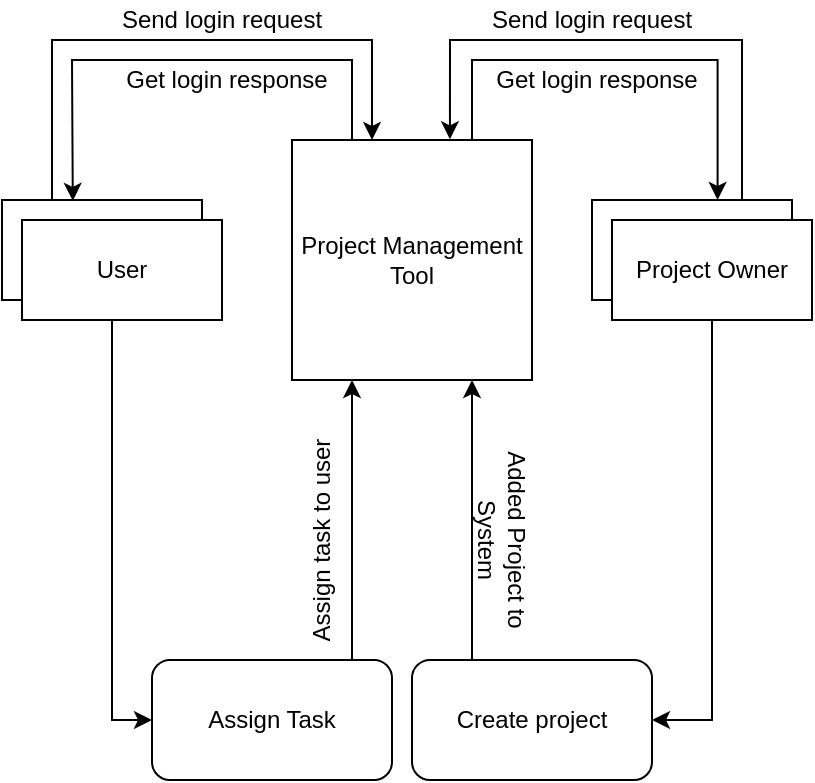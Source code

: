 <mxfile version="21.7.5" type="device">
  <diagram name="Page-1" id="RZIPt8WIMP1STOJP-Mgb">
    <mxGraphModel dx="1170" dy="570" grid="1" gridSize="10" guides="1" tooltips="1" connect="1" arrows="1" fold="1" page="1" pageScale="1" pageWidth="850" pageHeight="1100" math="0" shadow="0">
      <root>
        <mxCell id="0" />
        <mxCell id="1" parent="0" />
        <mxCell id="fyfw7ZddHfu_SSdBTkm7-2" value="Assign Task" style="rounded=1;whiteSpace=wrap;html=1;" vertex="1" parent="1">
          <mxGeometry x="500" y="750" width="120" height="60" as="geometry" />
        </mxCell>
        <mxCell id="fyfw7ZddHfu_SSdBTkm7-23" style="edgeStyle=orthogonalEdgeStyle;rounded=0;orthogonalLoop=1;jettySize=auto;html=1;exitX=0.25;exitY=0;exitDx=0;exitDy=0;entryX=0.75;entryY=1;entryDx=0;entryDy=0;" edge="1" parent="1" source="fyfw7ZddHfu_SSdBTkm7-5" target="fyfw7ZddHfu_SSdBTkm7-12">
          <mxGeometry relative="1" as="geometry" />
        </mxCell>
        <mxCell id="fyfw7ZddHfu_SSdBTkm7-25" style="edgeStyle=orthogonalEdgeStyle;rounded=0;orthogonalLoop=1;jettySize=auto;html=1;exitX=0.25;exitY=0;exitDx=0;exitDy=0;entryX=0.75;entryY=1;entryDx=0;entryDy=0;" edge="1" parent="1">
          <mxGeometry relative="1" as="geometry">
            <mxPoint x="600" y="750" as="sourcePoint" />
            <mxPoint x="600" y="610" as="targetPoint" />
          </mxGeometry>
        </mxCell>
        <mxCell id="fyfw7ZddHfu_SSdBTkm7-5" value="Create project" style="rounded=1;whiteSpace=wrap;html=1;" vertex="1" parent="1">
          <mxGeometry x="630" y="750" width="120" height="60" as="geometry" />
        </mxCell>
        <mxCell id="fyfw7ZddHfu_SSdBTkm7-4" value="" style="endArrow=classic;html=1;rounded=0;exitX=0.25;exitY=0;exitDx=0;exitDy=0;" edge="1" parent="1" source="fyfw7ZddHfu_SSdBTkm7-6">
          <mxGeometry width="50" height="50" relative="1" as="geometry">
            <mxPoint x="470" y="560" as="sourcePoint" />
            <mxPoint x="610" y="490" as="targetPoint" />
            <Array as="points">
              <mxPoint x="450" y="440" />
              <mxPoint x="610" y="440" />
            </Array>
          </mxGeometry>
        </mxCell>
        <mxCell id="fyfw7ZddHfu_SSdBTkm7-16" value="" style="endArrow=none;html=1;rounded=0;exitX=0.354;exitY=0.009;exitDx=0;exitDy=0;exitPerimeter=0;entryX=0.25;entryY=0;entryDx=0;entryDy=0;startArrow=classic;startFill=1;endFill=0;" edge="1" parent="1" source="fyfw7ZddHfu_SSdBTkm7-6" target="fyfw7ZddHfu_SSdBTkm7-12">
          <mxGeometry width="50" height="50" relative="1" as="geometry">
            <mxPoint x="460" y="530" as="sourcePoint" />
            <mxPoint x="620" y="500" as="targetPoint" />
            <Array as="points">
              <mxPoint x="460" y="450" />
              <mxPoint x="600" y="450" />
            </Array>
          </mxGeometry>
        </mxCell>
        <mxCell id="fyfw7ZddHfu_SSdBTkm7-6" value="" style="html=1;dashed=0;whiteSpace=wrap;" vertex="1" parent="1">
          <mxGeometry x="425" y="520" width="100" height="50" as="geometry" />
        </mxCell>
        <mxCell id="fyfw7ZddHfu_SSdBTkm7-10" value="" style="html=1;dashed=0;whiteSpace=wrap;" vertex="1" parent="1">
          <mxGeometry x="720" y="520" width="100" height="50" as="geometry" />
        </mxCell>
        <mxCell id="fyfw7ZddHfu_SSdBTkm7-24" style="edgeStyle=orthogonalEdgeStyle;rounded=0;orthogonalLoop=1;jettySize=auto;html=1;entryX=0;entryY=0.5;entryDx=0;entryDy=0;" edge="1" parent="1" source="fyfw7ZddHfu_SSdBTkm7-7" target="fyfw7ZddHfu_SSdBTkm7-2">
          <mxGeometry relative="1" as="geometry">
            <Array as="points">
              <mxPoint x="480" y="780" />
            </Array>
          </mxGeometry>
        </mxCell>
        <mxCell id="fyfw7ZddHfu_SSdBTkm7-7" value="User" style="html=1;dashed=0;whiteSpace=wrap;" vertex="1" parent="1">
          <mxGeometry x="435" y="530" width="100" height="50" as="geometry" />
        </mxCell>
        <mxCell id="fyfw7ZddHfu_SSdBTkm7-12" value="Project Management Tool" style="html=1;dashed=0;whiteSpace=wrap;" vertex="1" parent="1">
          <mxGeometry x="570" y="490" width="120" height="120" as="geometry" />
        </mxCell>
        <mxCell id="fyfw7ZddHfu_SSdBTkm7-14" style="edgeStyle=orthogonalEdgeStyle;rounded=0;orthogonalLoop=1;jettySize=auto;html=1;entryX=0.658;entryY=-0.003;entryDx=0;entryDy=0;entryPerimeter=0;exitX=0.75;exitY=0;exitDx=0;exitDy=0;" edge="1" parent="1" source="fyfw7ZddHfu_SSdBTkm7-10" target="fyfw7ZddHfu_SSdBTkm7-12">
          <mxGeometry relative="1" as="geometry">
            <Array as="points">
              <mxPoint x="795" y="440" />
              <mxPoint x="649" y="440" />
            </Array>
          </mxGeometry>
        </mxCell>
        <mxCell id="fyfw7ZddHfu_SSdBTkm7-15" style="edgeStyle=orthogonalEdgeStyle;rounded=0;orthogonalLoop=1;jettySize=auto;html=1;entryX=0.658;entryY=-0.003;entryDx=0;entryDy=0;entryPerimeter=0;exitX=0.628;exitY=0;exitDx=0;exitDy=0;exitPerimeter=0;startArrow=classic;startFill=1;endArrow=none;endFill=0;" edge="1" parent="1" source="fyfw7ZddHfu_SSdBTkm7-10">
          <mxGeometry relative="1" as="geometry">
            <mxPoint x="806" y="520" as="sourcePoint" />
            <mxPoint x="660" y="490" as="targetPoint" />
            <Array as="points">
              <mxPoint x="783" y="450" />
              <mxPoint x="660" y="450" />
            </Array>
          </mxGeometry>
        </mxCell>
        <mxCell id="fyfw7ZddHfu_SSdBTkm7-21" style="edgeStyle=orthogonalEdgeStyle;rounded=0;orthogonalLoop=1;jettySize=auto;html=1;entryX=1;entryY=0.5;entryDx=0;entryDy=0;" edge="1" parent="1" source="fyfw7ZddHfu_SSdBTkm7-11" target="fyfw7ZddHfu_SSdBTkm7-5">
          <mxGeometry relative="1" as="geometry" />
        </mxCell>
        <mxCell id="fyfw7ZddHfu_SSdBTkm7-11" value="Project Owner" style="html=1;dashed=0;whiteSpace=wrap;" vertex="1" parent="1">
          <mxGeometry x="730" y="530" width="100" height="50" as="geometry" />
        </mxCell>
        <mxCell id="fyfw7ZddHfu_SSdBTkm7-17" value="Send login request" style="text;html=1;strokeColor=none;fillColor=none;align=center;verticalAlign=middle;whiteSpace=wrap;rounded=0;" vertex="1" parent="1">
          <mxGeometry x="470" y="420" width="130" height="20" as="geometry" />
        </mxCell>
        <mxCell id="fyfw7ZddHfu_SSdBTkm7-19" value="Send login request" style="text;html=1;strokeColor=none;fillColor=none;align=center;verticalAlign=middle;whiteSpace=wrap;rounded=0;" vertex="1" parent="1">
          <mxGeometry x="655" y="420" width="130" height="20" as="geometry" />
        </mxCell>
        <mxCell id="fyfw7ZddHfu_SSdBTkm7-22" value="Added Project to System" style="text;html=1;strokeColor=none;fillColor=none;align=center;verticalAlign=middle;whiteSpace=wrap;rounded=0;rotation=90;" vertex="1" parent="1">
          <mxGeometry x="610" y="680" width="130" height="20" as="geometry" />
        </mxCell>
        <mxCell id="fyfw7ZddHfu_SSdBTkm7-26" value="Assign task to user" style="text;html=1;strokeColor=none;fillColor=none;align=center;verticalAlign=middle;whiteSpace=wrap;rounded=0;rotation=-90;" vertex="1" parent="1">
          <mxGeometry x="520" y="680" width="130" height="20" as="geometry" />
        </mxCell>
        <mxCell id="fyfw7ZddHfu_SSdBTkm7-18" value="Get login response" style="text;html=1;strokeColor=none;fillColor=none;align=center;verticalAlign=middle;whiteSpace=wrap;rounded=0;" vertex="1" parent="1">
          <mxGeometry x="485" y="450" width="105" height="20" as="geometry" />
        </mxCell>
        <mxCell id="fyfw7ZddHfu_SSdBTkm7-20" value="Get login response" style="text;html=1;strokeColor=none;fillColor=none;align=center;verticalAlign=middle;whiteSpace=wrap;rounded=0;" vertex="1" parent="1">
          <mxGeometry x="670" y="450" width="105" height="20" as="geometry" />
        </mxCell>
      </root>
    </mxGraphModel>
  </diagram>
</mxfile>
